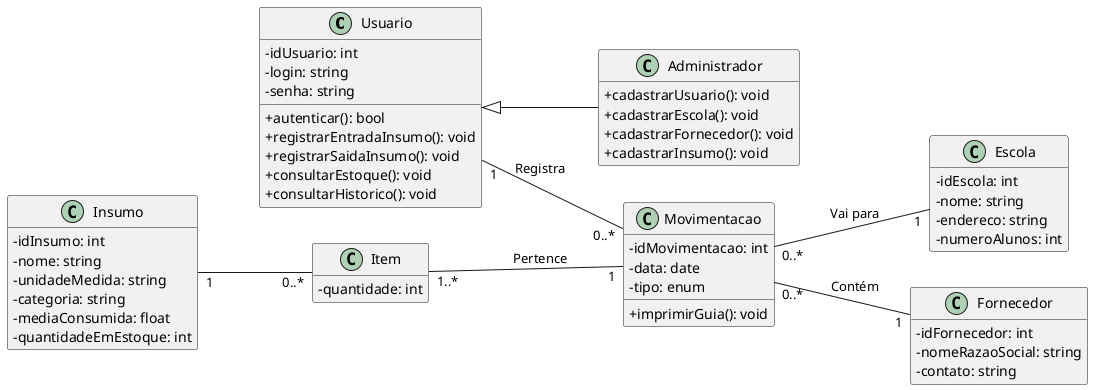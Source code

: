 @startuml

skinparam classAttributeIconSize 0
hide empty members

left to right direction

class Usuario {
    -idUsuario: int
    -login: string
    -senha: string

    +autenticar(): bool
    +registrarEntradaInsumo(): void
    +registrarSaidaInsumo(): void
    +consultarEstoque(): void
    +consultarHistorico(): void
}

class Administrador extends Usuario {
    +cadastrarUsuario(): void
    +cadastrarEscola(): void
    +cadastrarFornecedor(): void
    +cadastrarInsumo(): void
}

class Movimentacao {
    -idMovimentacao: int
    -data: date
    -tipo: enum 

    +imprimirGuia(): void
}

class Escola {
    -idEscola: int
    -nome: string
    -endereco: string
    -numeroAlunos: int
}

class Fornecedor {
    -idFornecedor: int
    -nomeRazaoSocial: string
    -contato: string
}

class Item {
    - quantidade: int
}

class Insumo {
    -idInsumo: int
    -nome: string
    -unidadeMedida: string
    -categoria: string
    -mediaConsumida: float
    -quantidadeEmEstoque: int 
}


Usuario "1" -- "0..*" Movimentacao : Registra

Movimentacao "0..*" -- "1" Escola : Vai para

Movimentacao "0..*" -- "1" Fornecedor : Contém

Item "1..*" -- "1" Movimentacao: Pertence 

Insumo "1" -- "0..*" Item

@enduml